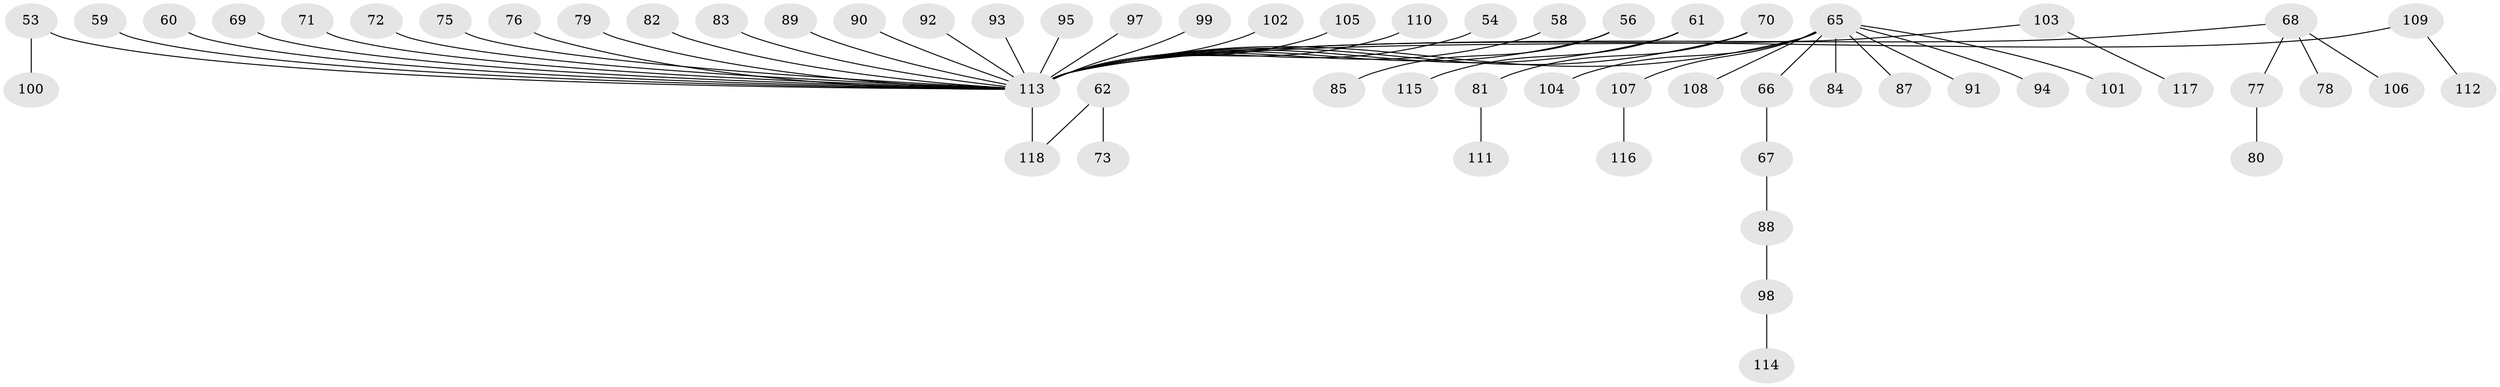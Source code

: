 // original degree distribution, {7: 0.01694915254237288, 2: 0.3220338983050847, 4: 0.059322033898305086, 5: 0.03389830508474576, 3: 0.1016949152542373, 6: 0.00847457627118644, 1: 0.4576271186440678}
// Generated by graph-tools (version 1.1) at 2025/57/03/04/25 21:57:12]
// undirected, 59 vertices, 58 edges
graph export_dot {
graph [start="1"]
  node [color=gray90,style=filled];
  53;
  54;
  56;
  58;
  59;
  60;
  61;
  62;
  65 [super="+14+18+23+30+34+64"];
  66;
  67;
  68;
  69;
  70 [super="+44"];
  71;
  72;
  73;
  75;
  76;
  77;
  78;
  79;
  80;
  81 [super="+45"];
  82;
  83;
  84;
  85;
  87;
  88;
  89;
  90;
  91;
  92;
  93;
  94;
  95;
  97;
  98;
  99;
  100;
  101;
  102;
  103;
  104;
  105;
  106;
  107;
  108;
  109;
  110;
  111;
  112;
  113 [super="+27+96+46+49+50+51"];
  114;
  115;
  116;
  117;
  118 [super="+48"];
  53 -- 100;
  53 -- 113;
  54 -- 113;
  56 -- 85;
  56 -- 113;
  58 -- 113;
  59 -- 113;
  60 -- 113;
  61 -- 115;
  61 -- 113;
  62 -- 73;
  62 -- 118;
  65 -- 84;
  65 -- 101;
  65 -- 104;
  65 -- 113;
  65 -- 87;
  65 -- 91;
  65 -- 107;
  65 -- 94;
  65 -- 108;
  65 -- 66;
  66 -- 67;
  67 -- 88;
  68 -- 77;
  68 -- 78;
  68 -- 106;
  68 -- 113;
  69 -- 113;
  70 -- 81;
  70 -- 113;
  71 -- 113;
  72 -- 113;
  75 -- 113;
  76 -- 113;
  77 -- 80;
  79 -- 113;
  81 -- 111;
  82 -- 113;
  83 -- 113;
  88 -- 98;
  89 -- 113;
  90 -- 113;
  92 -- 113;
  93 -- 113;
  95 -- 113;
  97 -- 113;
  98 -- 114;
  99 -- 113;
  102 -- 113;
  103 -- 117;
  103 -- 113;
  105 -- 113;
  107 -- 116;
  109 -- 112;
  109 -- 113;
  110 -- 113;
  113 -- 118;
}
